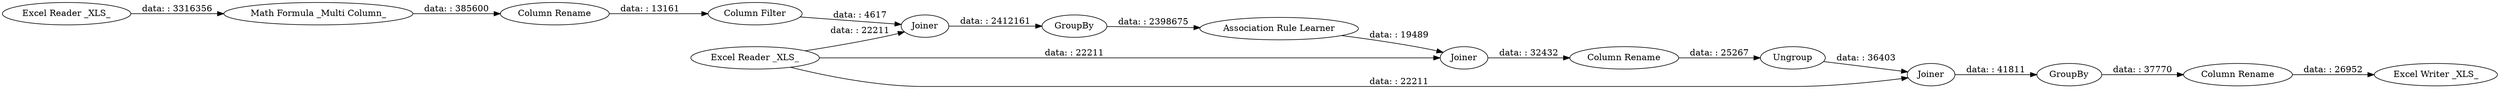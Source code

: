digraph {
	"-1740862078890588100_14" [label=GroupBy]
	"-1740862078890588100_1" [label="Excel Reader _XLS_"]
	"-1740862078890588100_12" [label=Ungroup]
	"-1740862078890588100_2" [label=GroupBy]
	"-1740862078890588100_4" [label="Column Rename"]
	"-1740862078890588100_7" [label=Joiner]
	"-1740862078890588100_10" [label="Excel Reader _XLS_"]
	"-1740862078890588100_11" [label="Column Rename"]
	"-1740862078890588100_15" [label="Column Rename"]
	"-1740862078890588100_13" [label=Joiner]
	"-1740862078890588100_5" [label="Column Filter"]
	"-1740862078890588100_16" [label="Excel Writer _XLS_"]
	"-1740862078890588100_9" [label=Joiner]
	"-1740862078890588100_8" [label="Association Rule Learner"]
	"-1740862078890588100_3" [label="Math Formula _Multi Column_"]
	"-1740862078890588100_7" -> "-1740862078890588100_2" [label="data: : 2412161"]
	"-1740862078890588100_3" -> "-1740862078890588100_4" [label="data: : 385600"]
	"-1740862078890588100_1" -> "-1740862078890588100_3" [label="data: : 3316356"]
	"-1740862078890588100_5" -> "-1740862078890588100_7" [label="data: : 4617"]
	"-1740862078890588100_4" -> "-1740862078890588100_5" [label="data: : 13161"]
	"-1740862078890588100_8" -> "-1740862078890588100_9" [label="data: : 19489"]
	"-1740862078890588100_10" -> "-1740862078890588100_7" [label="data: : 22211"]
	"-1740862078890588100_12" -> "-1740862078890588100_13" [label="data: : 36403"]
	"-1740862078890588100_14" -> "-1740862078890588100_15" [label="data: : 37770"]
	"-1740862078890588100_15" -> "-1740862078890588100_16" [label="data: : 26952"]
	"-1740862078890588100_11" -> "-1740862078890588100_12" [label="data: : 25267"]
	"-1740862078890588100_10" -> "-1740862078890588100_9" [label="data: : 22211"]
	"-1740862078890588100_2" -> "-1740862078890588100_8" [label="data: : 2398675"]
	"-1740862078890588100_13" -> "-1740862078890588100_14" [label="data: : 41811"]
	"-1740862078890588100_10" -> "-1740862078890588100_13" [label="data: : 22211"]
	"-1740862078890588100_9" -> "-1740862078890588100_11" [label="data: : 32432"]
	rankdir=LR
}
